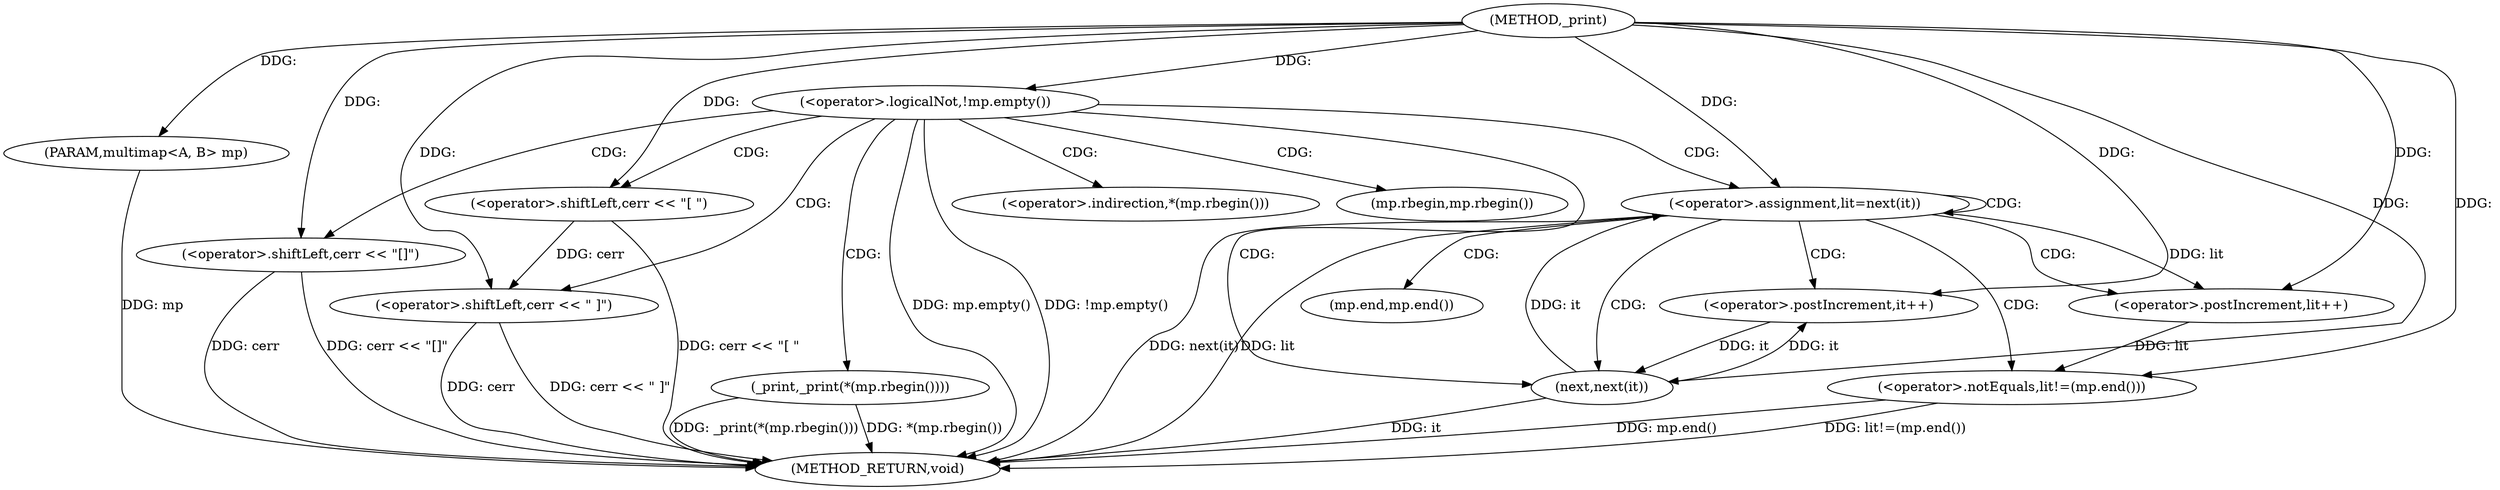 digraph "_print" {  
"1000499" [label = "(METHOD,_print)" ]
"1000545" [label = "(METHOD_RETURN,void)" ]
"1000500" [label = "(PARAM,multimap<A, B> mp)" ]
"1000503" [label = "(<operator>.logicalNot,!mp.empty())" ]
"1000506" [label = "(<operator>.shiftLeft,cerr << \"[ \")" ]
"1000534" [label = "(_print,_print(*(mp.rbegin())))" ]
"1000537" [label = "(<operator>.shiftLeft,cerr << \" ]\")" ]
"1000515" [label = "(<operator>.assignment,lit=next(it))" ]
"1000519" [label = "(<operator>.notEquals,lit!=(mp.end()))" ]
"1000542" [label = "(<operator>.shiftLeft,cerr << \"[]\")" ]
"1000523" [label = "(<operator>.postIncrement,it++)" ]
"1000525" [label = "(<operator>.postIncrement,lit++)" ]
"1000517" [label = "(next,next(it))" ]
"1000535" [label = "(<operator>.indirection,*(mp.rbegin()))" ]
"1000521" [label = "(mp.end,mp.end())" ]
"1000536" [label = "(mp.rbegin,mp.rbegin())" ]
  "1000500" -> "1000545"  [ label = "DDG: mp"] 
  "1000503" -> "1000545"  [ label = "DDG: mp.empty()"] 
  "1000503" -> "1000545"  [ label = "DDG: !mp.empty()"] 
  "1000542" -> "1000545"  [ label = "DDG: cerr"] 
  "1000542" -> "1000545"  [ label = "DDG: cerr << \"[]\""] 
  "1000506" -> "1000545"  [ label = "DDG: cerr << \"[ \""] 
  "1000515" -> "1000545"  [ label = "DDG: lit"] 
  "1000517" -> "1000545"  [ label = "DDG: it"] 
  "1000515" -> "1000545"  [ label = "DDG: next(it)"] 
  "1000534" -> "1000545"  [ label = "DDG: *(mp.rbegin())"] 
  "1000534" -> "1000545"  [ label = "DDG: _print(*(mp.rbegin()))"] 
  "1000537" -> "1000545"  [ label = "DDG: cerr"] 
  "1000537" -> "1000545"  [ label = "DDG: cerr << \" ]\""] 
  "1000519" -> "1000545"  [ label = "DDG: mp.end()"] 
  "1000519" -> "1000545"  [ label = "DDG: lit!=(mp.end())"] 
  "1000499" -> "1000500"  [ label = "DDG: "] 
  "1000499" -> "1000503"  [ label = "DDG: "] 
  "1000499" -> "1000506"  [ label = "DDG: "] 
  "1000517" -> "1000515"  [ label = "DDG: it"] 
  "1000506" -> "1000537"  [ label = "DDG: cerr"] 
  "1000499" -> "1000537"  [ label = "DDG: "] 
  "1000499" -> "1000515"  [ label = "DDG: "] 
  "1000525" -> "1000519"  [ label = "DDG: lit"] 
  "1000499" -> "1000519"  [ label = "DDG: "] 
  "1000499" -> "1000542"  [ label = "DDG: "] 
  "1000523" -> "1000517"  [ label = "DDG: it"] 
  "1000499" -> "1000517"  [ label = "DDG: "] 
  "1000517" -> "1000523"  [ label = "DDG: it"] 
  "1000499" -> "1000523"  [ label = "DDG: "] 
  "1000515" -> "1000525"  [ label = "DDG: lit"] 
  "1000499" -> "1000525"  [ label = "DDG: "] 
  "1000503" -> "1000506"  [ label = "CDG: "] 
  "1000503" -> "1000537"  [ label = "CDG: "] 
  "1000503" -> "1000535"  [ label = "CDG: "] 
  "1000503" -> "1000517"  [ label = "CDG: "] 
  "1000503" -> "1000536"  [ label = "CDG: "] 
  "1000503" -> "1000515"  [ label = "CDG: "] 
  "1000503" -> "1000534"  [ label = "CDG: "] 
  "1000503" -> "1000542"  [ label = "CDG: "] 
  "1000515" -> "1000525"  [ label = "CDG: "] 
  "1000515" -> "1000523"  [ label = "CDG: "] 
  "1000515" -> "1000521"  [ label = "CDG: "] 
  "1000515" -> "1000519"  [ label = "CDG: "] 
  "1000515" -> "1000517"  [ label = "CDG: "] 
  "1000515" -> "1000515"  [ label = "CDG: "] 
}
